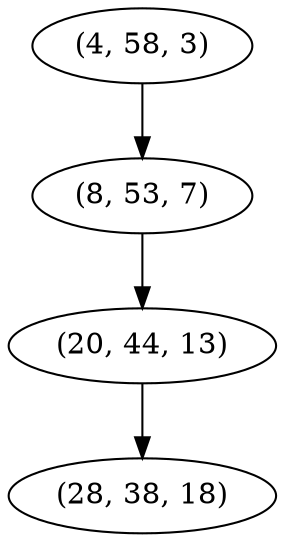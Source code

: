 digraph tree {
    "(4, 58, 3)";
    "(8, 53, 7)";
    "(20, 44, 13)";
    "(28, 38, 18)";
    "(4, 58, 3)" -> "(8, 53, 7)";
    "(8, 53, 7)" -> "(20, 44, 13)";
    "(20, 44, 13)" -> "(28, 38, 18)";
}
